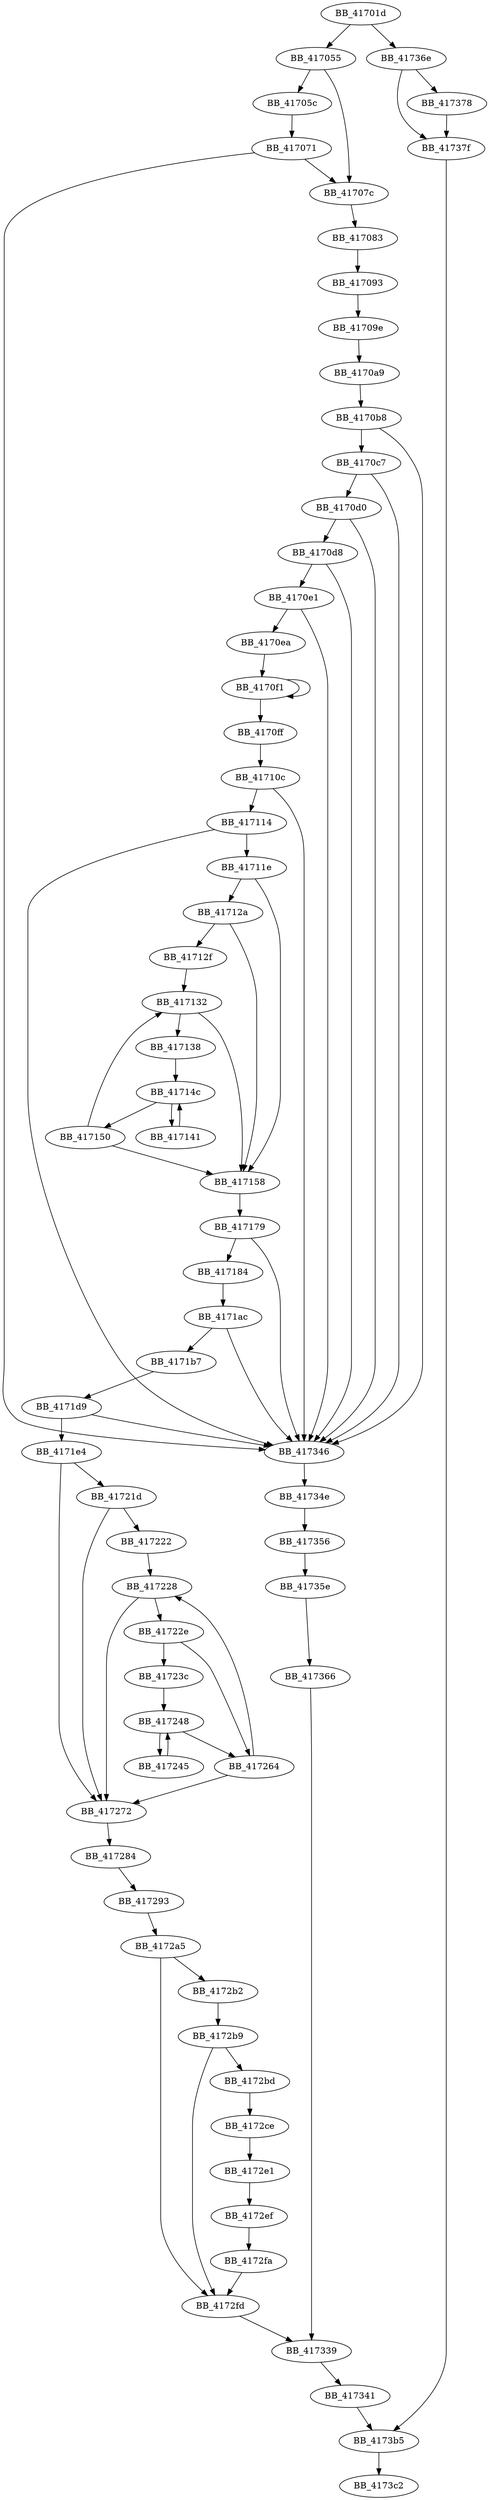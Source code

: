 DiGraph ___init_ctype{
BB_41701d->BB_417055
BB_41701d->BB_41736e
BB_417055->BB_41705c
BB_417055->BB_41707c
BB_41705c->BB_417071
BB_417071->BB_41707c
BB_417071->BB_417346
BB_41707c->BB_417083
BB_417083->BB_417093
BB_417093->BB_41709e
BB_41709e->BB_4170a9
BB_4170a9->BB_4170b8
BB_4170b8->BB_4170c7
BB_4170b8->BB_417346
BB_4170c7->BB_4170d0
BB_4170c7->BB_417346
BB_4170d0->BB_4170d8
BB_4170d0->BB_417346
BB_4170d8->BB_4170e1
BB_4170d8->BB_417346
BB_4170e1->BB_4170ea
BB_4170e1->BB_417346
BB_4170ea->BB_4170f1
BB_4170f1->BB_4170f1
BB_4170f1->BB_4170ff
BB_4170ff->BB_41710c
BB_41710c->BB_417114
BB_41710c->BB_417346
BB_417114->BB_41711e
BB_417114->BB_417346
BB_41711e->BB_41712a
BB_41711e->BB_417158
BB_41712a->BB_41712f
BB_41712a->BB_417158
BB_41712f->BB_417132
BB_417132->BB_417138
BB_417132->BB_417158
BB_417138->BB_41714c
BB_417141->BB_41714c
BB_41714c->BB_417141
BB_41714c->BB_417150
BB_417150->BB_417132
BB_417150->BB_417158
BB_417158->BB_417179
BB_417179->BB_417184
BB_417179->BB_417346
BB_417184->BB_4171ac
BB_4171ac->BB_4171b7
BB_4171ac->BB_417346
BB_4171b7->BB_4171d9
BB_4171d9->BB_4171e4
BB_4171d9->BB_417346
BB_4171e4->BB_41721d
BB_4171e4->BB_417272
BB_41721d->BB_417222
BB_41721d->BB_417272
BB_417222->BB_417228
BB_417228->BB_41722e
BB_417228->BB_417272
BB_41722e->BB_41723c
BB_41722e->BB_417264
BB_41723c->BB_417248
BB_417245->BB_417248
BB_417248->BB_417245
BB_417248->BB_417264
BB_417264->BB_417228
BB_417264->BB_417272
BB_417272->BB_417284
BB_417284->BB_417293
BB_417293->BB_4172a5
BB_4172a5->BB_4172b2
BB_4172a5->BB_4172fd
BB_4172b2->BB_4172b9
BB_4172b9->BB_4172bd
BB_4172b9->BB_4172fd
BB_4172bd->BB_4172ce
BB_4172ce->BB_4172e1
BB_4172e1->BB_4172ef
BB_4172ef->BB_4172fa
BB_4172fa->BB_4172fd
BB_4172fd->BB_417339
BB_417339->BB_417341
BB_417341->BB_4173b5
BB_417346->BB_41734e
BB_41734e->BB_417356
BB_417356->BB_41735e
BB_41735e->BB_417366
BB_417366->BB_417339
BB_41736e->BB_417378
BB_41736e->BB_41737f
BB_417378->BB_41737f
BB_41737f->BB_4173b5
BB_4173b5->BB_4173c2
}
